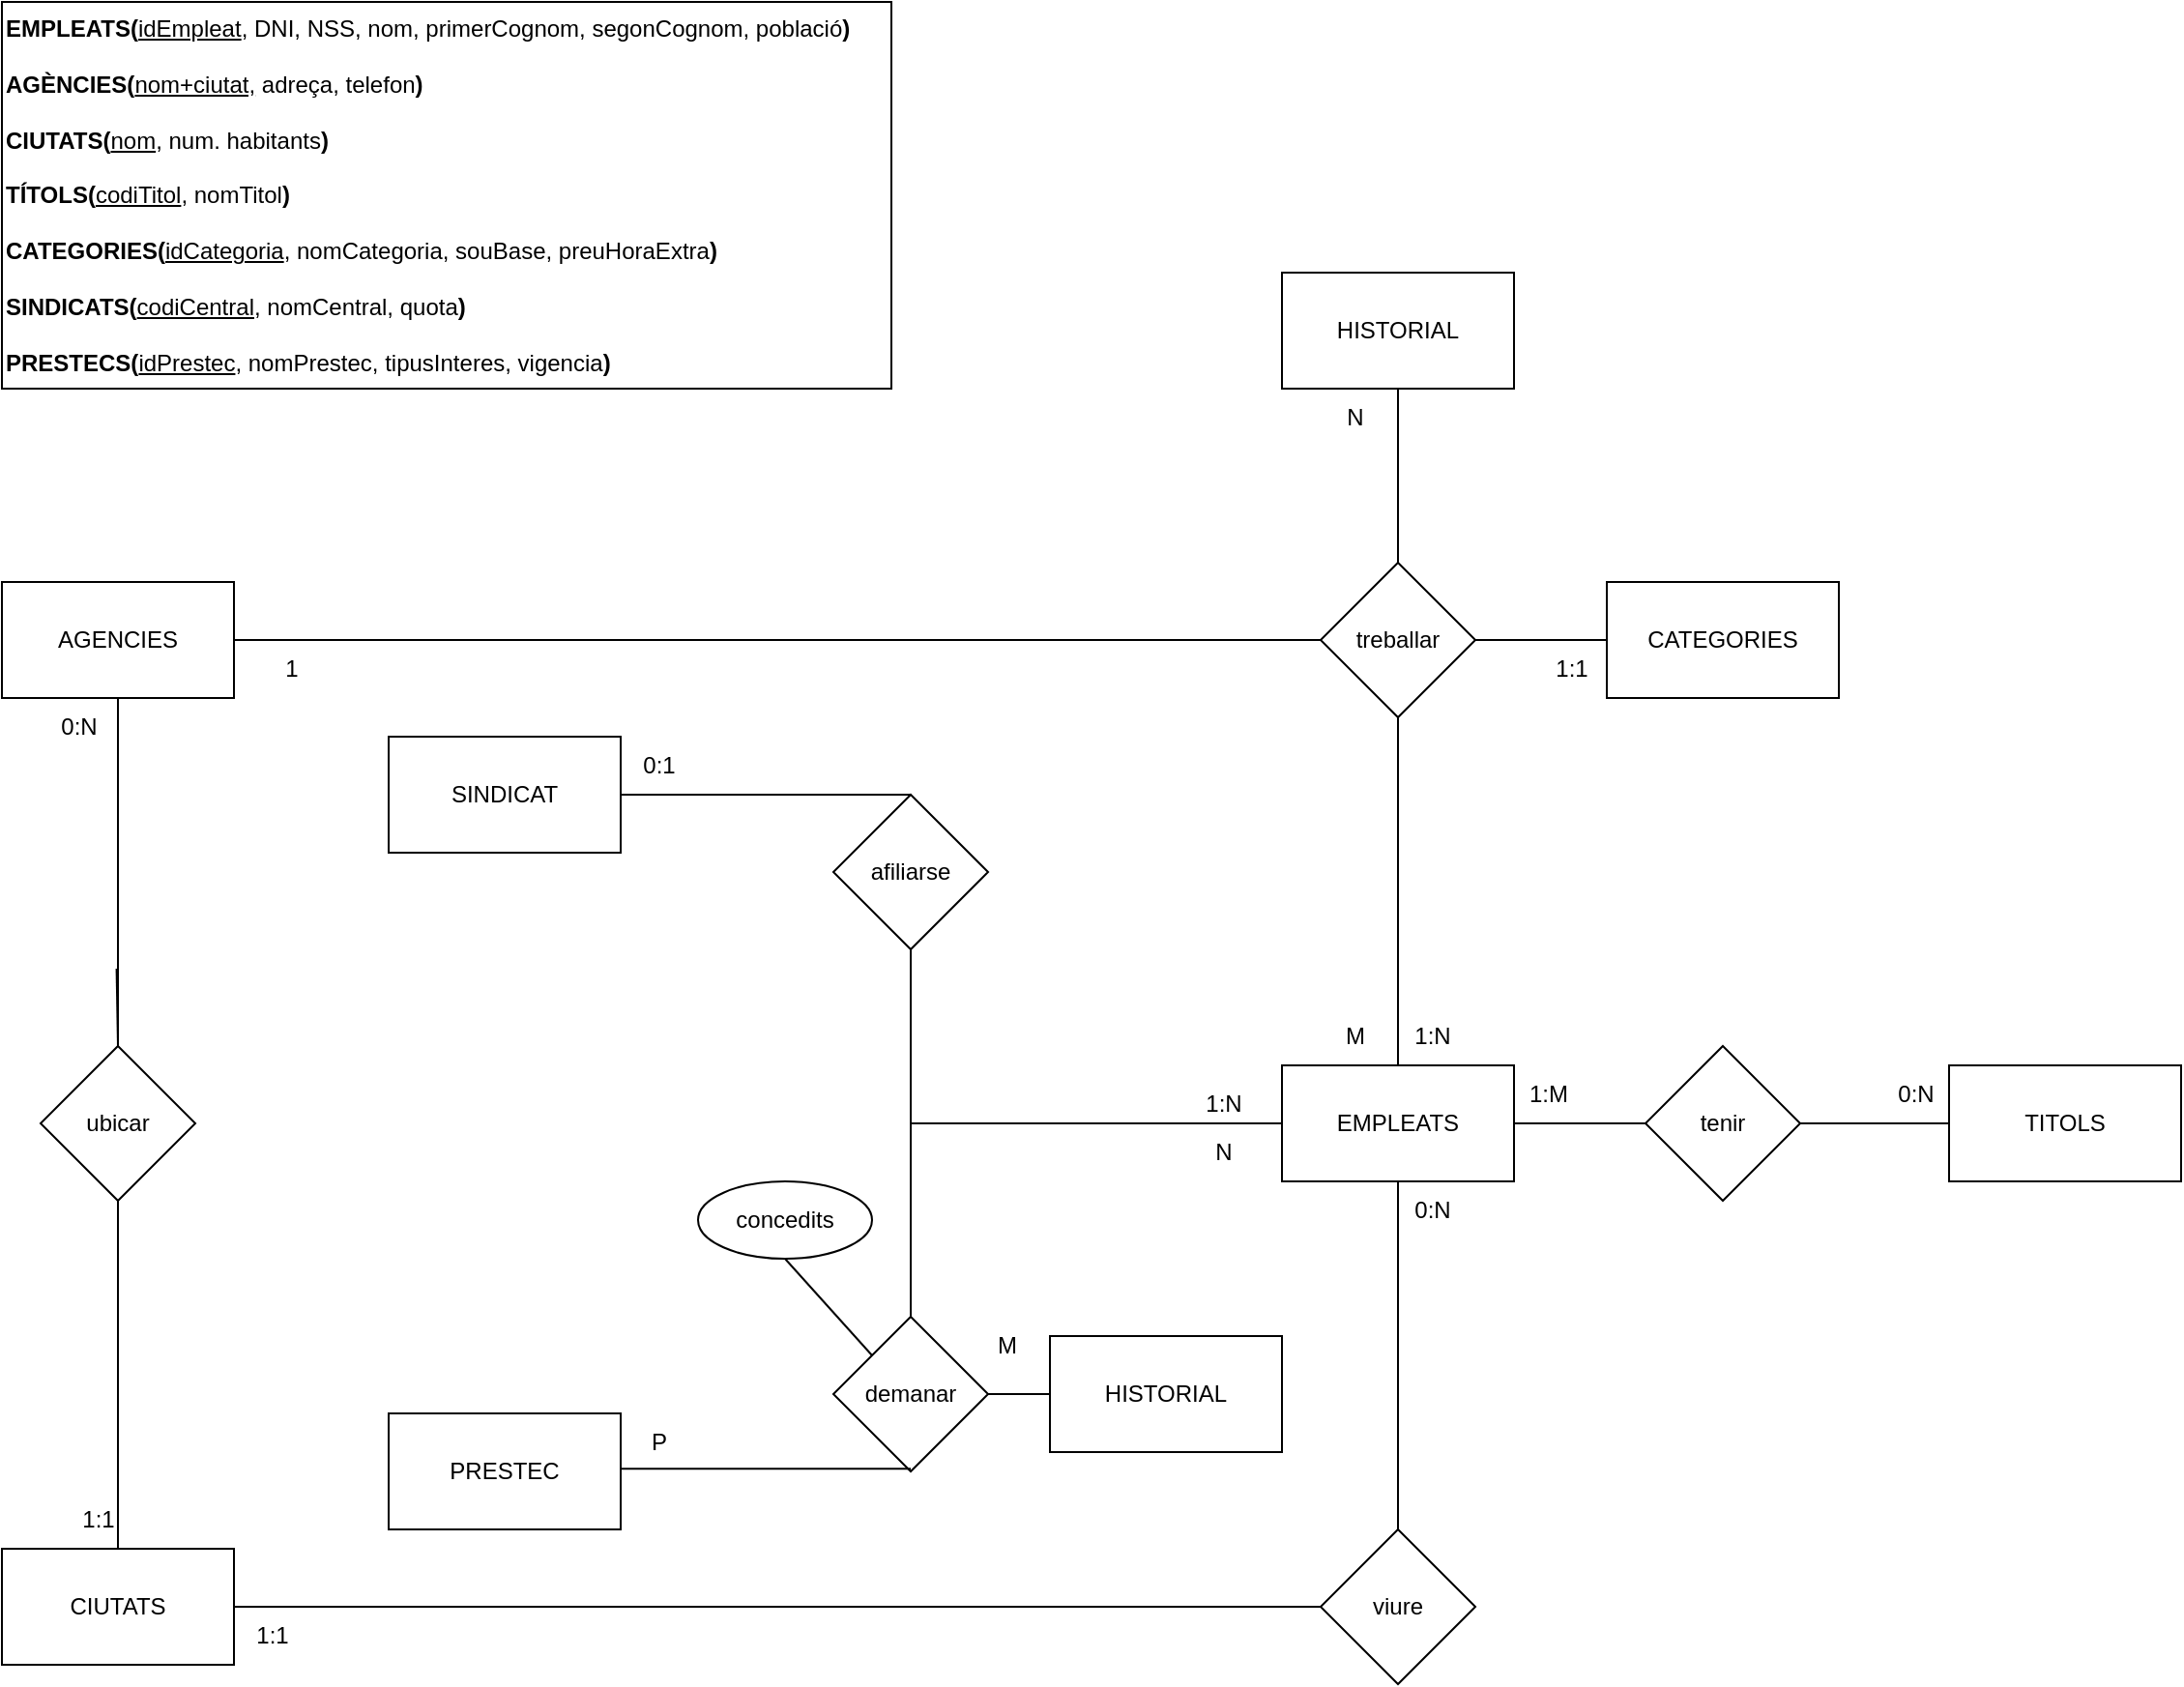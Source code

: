 <mxfile version="24.7.17">
  <diagram name="Página-1" id="MWNWg62z4G20D6hX46L2">
    <mxGraphModel dx="1843" dy="887" grid="1" gridSize="10" guides="1" tooltips="1" connect="1" arrows="1" fold="1" page="1" pageScale="1" pageWidth="827" pageHeight="1169" math="0" shadow="0">
      <root>
        <mxCell id="0" />
        <mxCell id="1" parent="0" />
        <mxCell id="8c3At5hm63wVCliiFa-w-2" value="&lt;b&gt;EMPLEATS(&lt;/b&gt;&lt;u&gt;idEmpleat&lt;/u&gt;, DNI, NSS, nom, primerCognom, segonCognom, població&lt;b&gt;)&lt;/b&gt;&lt;div&gt;&lt;b&gt;&lt;br&gt;&lt;/b&gt;&lt;/div&gt;&lt;div&gt;&lt;b&gt;AGÈNCIES(&lt;/b&gt;&lt;u&gt;nom+ciutat,&lt;/u&gt;&amp;nbsp;adreça, telefon&lt;b&gt;)&lt;/b&gt;&lt;/div&gt;&lt;div&gt;&lt;b&gt;&lt;br&gt;&lt;/b&gt;&lt;/div&gt;&lt;div&gt;&lt;b&gt;CIUTATS(&lt;/b&gt;&lt;u&gt;nom&lt;/u&gt;, num. habitants&lt;b&gt;)&lt;/b&gt;&lt;/div&gt;&lt;div&gt;&lt;b&gt;&lt;br&gt;&lt;/b&gt;&lt;/div&gt;&lt;div&gt;&lt;b&gt;TÍTOLS(&lt;/b&gt;&lt;u&gt;codiTitol&lt;/u&gt;, nomTitol&lt;b&gt;)&lt;/b&gt;&lt;/div&gt;&lt;div&gt;&lt;b&gt;&lt;br&gt;&lt;/b&gt;&lt;/div&gt;&lt;div&gt;&lt;b&gt;CATEGORIES(&lt;/b&gt;&lt;u&gt;idCategoria&lt;/u&gt;, nomCategoria, souBase, preuHoraExtra&lt;b&gt;)&lt;/b&gt;&lt;/div&gt;&lt;div&gt;&lt;b&gt;&lt;br&gt;&lt;/b&gt;&lt;/div&gt;&lt;div&gt;&lt;b&gt;SINDICATS(&lt;/b&gt;&lt;u&gt;codiCentral&lt;/u&gt;, nomCentral, quota&lt;b&gt;)&lt;/b&gt;&lt;/div&gt;&lt;div&gt;&lt;b&gt;&lt;br&gt;&lt;/b&gt;&lt;/div&gt;&lt;div&gt;&lt;b&gt;PRESTECS(&lt;/b&gt;&lt;u&gt;idPrestec&lt;/u&gt;, nomPrestec, tipusInteres, vigencia&lt;b&gt;)&lt;/b&gt;&lt;/div&gt;&lt;div&gt;&lt;b&gt;&lt;br&gt;&lt;/b&gt;&lt;/div&gt;&lt;div&gt;&lt;b&gt;&lt;br&gt;&lt;/b&gt;&lt;/div&gt;&lt;div&gt;&lt;b&gt;&lt;br&gt;&lt;/b&gt;&lt;/div&gt;&lt;div&gt;&lt;b&gt;&lt;br&gt;&lt;/b&gt;&lt;/div&gt;" style="text;html=1;align=left;verticalAlign=top;whiteSpace=wrap;rounded=0;strokeColor=default;labelPosition=center;verticalLabelPosition=middle;" parent="1" vertex="1">
          <mxGeometry width="460" height="200" as="geometry" />
        </mxCell>
        <mxCell id="8c3At5hm63wVCliiFa-w-4" value="SINDICAT" style="rounded=0;whiteSpace=wrap;html=1;" parent="1" vertex="1">
          <mxGeometry x="200" y="380" width="120" height="60" as="geometry" />
        </mxCell>
        <mxCell id="8c3At5hm63wVCliiFa-w-5" value="CATEGORIES" style="rounded=0;whiteSpace=wrap;html=1;" parent="1" vertex="1">
          <mxGeometry x="830" y="300" width="120" height="60" as="geometry" />
        </mxCell>
        <mxCell id="8c3At5hm63wVCliiFa-w-6" value="TITOLS" style="rounded=0;whiteSpace=wrap;html=1;" parent="1" vertex="1">
          <mxGeometry x="1007" y="550" width="120" height="60" as="geometry" />
        </mxCell>
        <mxCell id="8c3At5hm63wVCliiFa-w-7" value="CIUTATS" style="rounded=0;whiteSpace=wrap;html=1;" parent="1" vertex="1">
          <mxGeometry y="800" width="120" height="60" as="geometry" />
        </mxCell>
        <mxCell id="8c3At5hm63wVCliiFa-w-8" value="AGENCIES" style="rounded=0;whiteSpace=wrap;html=1;" parent="1" vertex="1">
          <mxGeometry y="300" width="120" height="60" as="geometry" />
        </mxCell>
        <mxCell id="8c3At5hm63wVCliiFa-w-9" value="EMPLEATS" style="rounded=0;whiteSpace=wrap;html=1;" parent="1" vertex="1">
          <mxGeometry x="662" y="550" width="120" height="60" as="geometry" />
        </mxCell>
        <mxCell id="8c3At5hm63wVCliiFa-w-13" value="" style="endArrow=none;html=1;rounded=0;entryX=0.5;entryY=1;entryDx=0;entryDy=0;" parent="1" source="8c3At5hm63wVCliiFa-w-10" target="8c3At5hm63wVCliiFa-w-8" edge="1">
          <mxGeometry width="50" height="50" relative="1" as="geometry">
            <mxPoint x="330" y="450" as="sourcePoint" />
            <mxPoint x="380" y="400" as="targetPoint" />
          </mxGeometry>
        </mxCell>
        <mxCell id="8c3At5hm63wVCliiFa-w-14" value="" style="endArrow=none;html=1;rounded=0;entryX=0.5;entryY=1;entryDx=0;entryDy=0;exitX=0.5;exitY=0;exitDx=0;exitDy=0;" parent="1" source="8c3At5hm63wVCliiFa-w-10" edge="1">
          <mxGeometry width="50" height="50" relative="1" as="geometry">
            <mxPoint x="59.29" y="560" as="sourcePoint" />
            <mxPoint x="59.29" y="500" as="targetPoint" />
          </mxGeometry>
        </mxCell>
        <mxCell id="8c3At5hm63wVCliiFa-w-17" value="" style="endArrow=none;html=1;rounded=0;entryX=0;entryY=0.5;entryDx=0;entryDy=0;exitX=1;exitY=0.5;exitDx=0;exitDy=0;" parent="1" source="8c3At5hm63wVCliiFa-w-8" target="8c3At5hm63wVCliiFa-w-19" edge="1">
          <mxGeometry width="50" height="50" relative="1" as="geometry">
            <mxPoint x="525" y="329.52" as="sourcePoint" />
            <mxPoint x="615" y="330" as="targetPoint" />
          </mxGeometry>
        </mxCell>
        <mxCell id="8c3At5hm63wVCliiFa-w-18" value="viure" style="rhombus;whiteSpace=wrap;html=1;" parent="1" vertex="1">
          <mxGeometry x="682" y="790" width="80" height="80" as="geometry" />
        </mxCell>
        <mxCell id="8c3At5hm63wVCliiFa-w-19" value="treballar" style="rhombus;whiteSpace=wrap;html=1;" parent="1" vertex="1">
          <mxGeometry x="682" y="290" width="80" height="80" as="geometry" />
        </mxCell>
        <mxCell id="8c3At5hm63wVCliiFa-w-20" value="" style="endArrow=none;html=1;rounded=0;entryX=0.5;entryY=1;entryDx=0;entryDy=0;exitX=0.5;exitY=0;exitDx=0;exitDy=0;" parent="1" source="8c3At5hm63wVCliiFa-w-9" target="8c3At5hm63wVCliiFa-w-19" edge="1">
          <mxGeometry width="50" height="50" relative="1" as="geometry">
            <mxPoint x="815" y="630" as="sourcePoint" />
            <mxPoint x="865" y="580" as="targetPoint" />
          </mxGeometry>
        </mxCell>
        <mxCell id="8c3At5hm63wVCliiFa-w-21" value="" style="endArrow=none;html=1;rounded=0;entryX=0.5;entryY=1;entryDx=0;entryDy=0;exitX=0.5;exitY=0;exitDx=0;exitDy=0;" parent="1" source="8c3At5hm63wVCliiFa-w-18" target="8c3At5hm63wVCliiFa-w-9" edge="1">
          <mxGeometry width="50" height="50" relative="1" as="geometry">
            <mxPoint x="765" y="540" as="sourcePoint" />
            <mxPoint x="775" y="510" as="targetPoint" />
          </mxGeometry>
        </mxCell>
        <mxCell id="8c3At5hm63wVCliiFa-w-22" value="" style="endArrow=none;html=1;rounded=0;entryX=1;entryY=0.5;entryDx=0;entryDy=0;exitX=0;exitY=0.5;exitDx=0;exitDy=0;" parent="1" source="8c3At5hm63wVCliiFa-w-18" target="8c3At5hm63wVCliiFa-w-7" edge="1">
          <mxGeometry width="50" height="50" relative="1" as="geometry">
            <mxPoint x="725" y="795" as="sourcePoint" />
            <mxPoint x="775" y="745" as="targetPoint" />
          </mxGeometry>
        </mxCell>
        <mxCell id="8c3At5hm63wVCliiFa-w-23" value="HISTORIAL" style="rounded=0;whiteSpace=wrap;html=1;" parent="1" vertex="1">
          <mxGeometry x="662" y="140" width="120" height="60" as="geometry" />
        </mxCell>
        <mxCell id="8c3At5hm63wVCliiFa-w-24" value="" style="endArrow=none;html=1;rounded=0;entryX=0.5;entryY=1;entryDx=0;entryDy=0;exitX=0.5;exitY=0;exitDx=0;exitDy=0;" parent="1" source="8c3At5hm63wVCliiFa-w-19" target="8c3At5hm63wVCliiFa-w-23" edge="1">
          <mxGeometry width="50" height="50" relative="1" as="geometry">
            <mxPoint x="710" y="540" as="sourcePoint" />
            <mxPoint x="760" y="490" as="targetPoint" />
          </mxGeometry>
        </mxCell>
        <mxCell id="8c3At5hm63wVCliiFa-w-25" value="tenir" style="rhombus;whiteSpace=wrap;html=1;" parent="1" vertex="1">
          <mxGeometry x="850" y="540" width="80" height="80" as="geometry" />
        </mxCell>
        <mxCell id="8c3At5hm63wVCliiFa-w-26" value="" style="endArrow=none;html=1;rounded=0;entryX=0;entryY=0.5;entryDx=0;entryDy=0;exitX=1;exitY=0.5;exitDx=0;exitDy=0;" parent="1" source="8c3At5hm63wVCliiFa-w-9" target="8c3At5hm63wVCliiFa-w-25" edge="1">
          <mxGeometry width="50" height="50" relative="1" as="geometry">
            <mxPoint x="710" y="540" as="sourcePoint" />
            <mxPoint x="760" y="490" as="targetPoint" />
          </mxGeometry>
        </mxCell>
        <mxCell id="8c3At5hm63wVCliiFa-w-27" value="" style="endArrow=none;html=1;rounded=0;entryX=0;entryY=0.5;entryDx=0;entryDy=0;exitX=1;exitY=0.5;exitDx=0;exitDy=0;" parent="1" source="8c3At5hm63wVCliiFa-w-25" target="8c3At5hm63wVCliiFa-w-6" edge="1">
          <mxGeometry width="50" height="50" relative="1" as="geometry">
            <mxPoint x="792" y="470" as="sourcePoint" />
            <mxPoint x="860" y="470" as="targetPoint" />
          </mxGeometry>
        </mxCell>
        <mxCell id="8c3At5hm63wVCliiFa-w-29" value="afiliarse" style="rhombus;whiteSpace=wrap;html=1;" parent="1" vertex="1">
          <mxGeometry x="430" y="410" width="80" height="80" as="geometry" />
        </mxCell>
        <mxCell id="8c3At5hm63wVCliiFa-w-30" value="" style="endArrow=none;html=1;rounded=0;entryX=0.5;entryY=0;entryDx=0;entryDy=0;exitX=1;exitY=0.5;exitDx=0;exitDy=0;" parent="1" source="8c3At5hm63wVCliiFa-w-4" target="8c3At5hm63wVCliiFa-w-29" edge="1">
          <mxGeometry width="50" height="50" relative="1" as="geometry">
            <mxPoint x="350" y="420" as="sourcePoint" />
            <mxPoint x="450" y="340" as="targetPoint" />
          </mxGeometry>
        </mxCell>
        <mxCell id="8c3At5hm63wVCliiFa-w-31" value="" style="endArrow=none;html=1;rounded=0;entryX=0;entryY=0.5;entryDx=0;entryDy=0;" parent="1" target="8c3At5hm63wVCliiFa-w-9" edge="1">
          <mxGeometry width="50" height="50" relative="1" as="geometry">
            <mxPoint x="470" y="580" as="sourcePoint" />
            <mxPoint x="450" y="340" as="targetPoint" />
          </mxGeometry>
        </mxCell>
        <mxCell id="8c3At5hm63wVCliiFa-w-32" value="" style="endArrow=none;html=1;rounded=0;entryX=0.5;entryY=1;entryDx=0;entryDy=0;" parent="1" target="8c3At5hm63wVCliiFa-w-29" edge="1">
          <mxGeometry width="50" height="50" relative="1" as="geometry">
            <mxPoint x="470" y="580" as="sourcePoint" />
            <mxPoint x="570" y="260" as="targetPoint" />
          </mxGeometry>
        </mxCell>
        <mxCell id="8c3At5hm63wVCliiFa-w-33" value="" style="endArrow=none;html=1;rounded=0;" parent="1" edge="1">
          <mxGeometry width="50" height="50" relative="1" as="geometry">
            <mxPoint x="470" y="680" as="sourcePoint" />
            <mxPoint x="470" y="580" as="targetPoint" />
          </mxGeometry>
        </mxCell>
        <mxCell id="8c3At5hm63wVCliiFa-w-34" value="demanar" style="rhombus;whiteSpace=wrap;html=1;" parent="1" vertex="1">
          <mxGeometry x="430" y="680" width="80" height="80" as="geometry" />
        </mxCell>
        <mxCell id="8c3At5hm63wVCliiFa-w-35" value="" style="endArrow=none;html=1;rounded=0;entryX=0.5;entryY=0;entryDx=0;entryDy=0;exitX=1;exitY=0.5;exitDx=0;exitDy=0;" parent="1" edge="1">
          <mxGeometry width="50" height="50" relative="1" as="geometry">
            <mxPoint x="320" y="758.67" as="sourcePoint" />
            <mxPoint x="470" y="758.67" as="targetPoint" />
          </mxGeometry>
        </mxCell>
        <mxCell id="8c3At5hm63wVCliiFa-w-36" value="PRESTEC" style="rounded=0;whiteSpace=wrap;html=1;" parent="1" vertex="1">
          <mxGeometry x="200" y="730" width="120" height="60" as="geometry" />
        </mxCell>
        <mxCell id="8c3At5hm63wVCliiFa-w-37" value="HISTORIAL" style="rounded=0;whiteSpace=wrap;html=1;" parent="1" vertex="1">
          <mxGeometry x="542" y="690" width="120" height="60" as="geometry" />
        </mxCell>
        <mxCell id="8c3At5hm63wVCliiFa-w-38" value="" style="endArrow=none;html=1;rounded=0;entryX=1;entryY=0.5;entryDx=0;entryDy=0;exitX=0;exitY=0.5;exitDx=0;exitDy=0;" parent="1" source="8c3At5hm63wVCliiFa-w-37" target="8c3At5hm63wVCliiFa-w-34" edge="1">
          <mxGeometry width="50" height="50" relative="1" as="geometry">
            <mxPoint x="530" y="710" as="sourcePoint" />
            <mxPoint x="580" y="660" as="targetPoint" />
          </mxGeometry>
        </mxCell>
        <mxCell id="8c3At5hm63wVCliiFa-w-39" value="1:1" style="text;html=1;align=center;verticalAlign=middle;whiteSpace=wrap;rounded=0;" parent="1" vertex="1">
          <mxGeometry x="110" y="830" width="60" height="30" as="geometry" />
        </mxCell>
        <mxCell id="8c3At5hm63wVCliiFa-w-40" value="0:N" style="text;html=1;align=center;verticalAlign=middle;whiteSpace=wrap;rounded=0;" parent="1" vertex="1">
          <mxGeometry x="710" y="610" width="60" height="30" as="geometry" />
        </mxCell>
        <mxCell id="8c3At5hm63wVCliiFa-w-41" value="" style="endArrow=none;html=1;rounded=0;entryX=0.5;entryY=1;entryDx=0;entryDy=0;exitX=0.5;exitY=0;exitDx=0;exitDy=0;" parent="1" source="8c3At5hm63wVCliiFa-w-7" target="8c3At5hm63wVCliiFa-w-10" edge="1">
          <mxGeometry width="50" height="50" relative="1" as="geometry">
            <mxPoint x="60" y="800" as="sourcePoint" />
            <mxPoint x="59.29" y="500" as="targetPoint" />
          </mxGeometry>
        </mxCell>
        <mxCell id="8c3At5hm63wVCliiFa-w-10" value="ubicar" style="rhombus;whiteSpace=wrap;html=1;" parent="1" vertex="1">
          <mxGeometry x="20" y="540" width="80" height="80" as="geometry" />
        </mxCell>
        <mxCell id="8c3At5hm63wVCliiFa-w-42" value="1:1" style="text;html=1;align=center;verticalAlign=middle;whiteSpace=wrap;rounded=0;" parent="1" vertex="1">
          <mxGeometry x="20" y="770" width="60" height="30" as="geometry" />
        </mxCell>
        <mxCell id="8c3At5hm63wVCliiFa-w-43" value="0:N" style="text;html=1;align=center;verticalAlign=middle;whiteSpace=wrap;rounded=0;" parent="1" vertex="1">
          <mxGeometry x="10" y="360" width="60" height="30" as="geometry" />
        </mxCell>
        <mxCell id="8c3At5hm63wVCliiFa-w-47" value="1" style="text;html=1;align=center;verticalAlign=middle;whiteSpace=wrap;rounded=0;" parent="1" vertex="1">
          <mxGeometry x="120" y="330" width="60" height="30" as="geometry" />
        </mxCell>
        <mxCell id="8c3At5hm63wVCliiFa-w-48" value="M" style="text;html=1;align=center;verticalAlign=middle;whiteSpace=wrap;rounded=0;" parent="1" vertex="1">
          <mxGeometry x="670" y="520" width="60" height="30" as="geometry" />
        </mxCell>
        <mxCell id="8c3At5hm63wVCliiFa-w-49" value="0:N" style="text;html=1;align=center;verticalAlign=middle;whiteSpace=wrap;rounded=0;" parent="1" vertex="1">
          <mxGeometry x="960" y="550" width="60" height="30" as="geometry" />
        </mxCell>
        <mxCell id="8c3At5hm63wVCliiFa-w-50" value="1:M" style="text;html=1;align=center;verticalAlign=middle;whiteSpace=wrap;rounded=0;" parent="1" vertex="1">
          <mxGeometry x="770" y="550" width="60" height="30" as="geometry" />
        </mxCell>
        <mxCell id="8c3At5hm63wVCliiFa-w-51" value="" style="endArrow=none;html=1;rounded=0;entryX=0;entryY=0.5;entryDx=0;entryDy=0;exitX=1;exitY=0.5;exitDx=0;exitDy=0;" parent="1" source="8c3At5hm63wVCliiFa-w-19" target="8c3At5hm63wVCliiFa-w-5" edge="1">
          <mxGeometry width="50" height="50" relative="1" as="geometry">
            <mxPoint x="730" y="460" as="sourcePoint" />
            <mxPoint x="780" y="410" as="targetPoint" />
          </mxGeometry>
        </mxCell>
        <mxCell id="8c3At5hm63wVCliiFa-w-52" value="1:1" style="text;html=1;align=center;verticalAlign=middle;whiteSpace=wrap;rounded=0;" parent="1" vertex="1">
          <mxGeometry x="782" y="330" width="60" height="30" as="geometry" />
        </mxCell>
        <mxCell id="8c3At5hm63wVCliiFa-w-54" value="1:N" style="text;html=1;align=center;verticalAlign=middle;whiteSpace=wrap;rounded=0;" parent="1" vertex="1">
          <mxGeometry x="710" y="520" width="60" height="30" as="geometry" />
        </mxCell>
        <mxCell id="8c3At5hm63wVCliiFa-w-57" value="0:1" style="text;html=1;align=center;verticalAlign=middle;whiteSpace=wrap;rounded=0;" parent="1" vertex="1">
          <mxGeometry x="310" y="380" width="60" height="30" as="geometry" />
        </mxCell>
        <mxCell id="8c3At5hm63wVCliiFa-w-58" value="1:N" style="text;html=1;align=center;verticalAlign=middle;whiteSpace=wrap;rounded=0;" parent="1" vertex="1">
          <mxGeometry x="602" y="555" width="60" height="30" as="geometry" />
        </mxCell>
        <mxCell id="8c3At5hm63wVCliiFa-w-59" value="P" style="text;html=1;align=center;verticalAlign=middle;whiteSpace=wrap;rounded=0;" parent="1" vertex="1">
          <mxGeometry x="310" y="730" width="60" height="30" as="geometry" />
        </mxCell>
        <mxCell id="8c3At5hm63wVCliiFa-w-60" value="N" style="text;html=1;align=center;verticalAlign=middle;whiteSpace=wrap;rounded=0;" parent="1" vertex="1">
          <mxGeometry x="602" y="580" width="60" height="30" as="geometry" />
        </mxCell>
        <mxCell id="fI8Lyt3STZJReNOHRUeS-1" value="N" style="text;html=1;align=center;verticalAlign=middle;whiteSpace=wrap;rounded=0;" vertex="1" parent="1">
          <mxGeometry x="670" y="200" width="60" height="30" as="geometry" />
        </mxCell>
        <mxCell id="fI8Lyt3STZJReNOHRUeS-2" value="M" style="text;html=1;align=center;verticalAlign=middle;whiteSpace=wrap;rounded=0;" vertex="1" parent="1">
          <mxGeometry x="490" y="680" width="60" height="30" as="geometry" />
        </mxCell>
        <mxCell id="fI8Lyt3STZJReNOHRUeS-3" value="concedits" style="ellipse;whiteSpace=wrap;html=1;" vertex="1" parent="1">
          <mxGeometry x="360" y="610" width="90" height="40" as="geometry" />
        </mxCell>
        <mxCell id="fI8Lyt3STZJReNOHRUeS-4" value="" style="endArrow=none;html=1;rounded=0;exitX=0.5;exitY=1;exitDx=0;exitDy=0;entryX=0;entryY=0;entryDx=0;entryDy=0;" edge="1" parent="1" source="fI8Lyt3STZJReNOHRUeS-3" target="8c3At5hm63wVCliiFa-w-34">
          <mxGeometry width="50" height="50" relative="1" as="geometry">
            <mxPoint x="690" y="470" as="sourcePoint" />
            <mxPoint x="740" y="420" as="targetPoint" />
          </mxGeometry>
        </mxCell>
      </root>
    </mxGraphModel>
  </diagram>
</mxfile>
